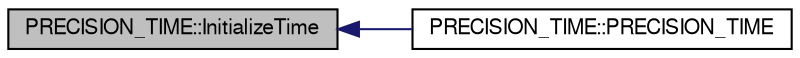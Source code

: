 digraph "PRECISION_TIME::InitializeTime"
{
  bgcolor="transparent";
  edge [fontname="FreeSans",fontsize="10",labelfontname="FreeSans",labelfontsize="10"];
  node [fontname="FreeSans",fontsize="10",shape=record];
  rankdir="LR";
  Node1 [label="PRECISION_TIME::InitializeTime",height=0.2,width=0.4,color="black", fillcolor="grey75", style="filled" fontcolor="black"];
  Node1 -> Node2 [dir="back",color="midnightblue",fontsize="10",style="solid",fontname="FreeSans"];
  Node2 [label="PRECISION_TIME::PRECISION_TIME",height=0.2,width=0.4,color="black",URL="$classPRECISION__TIME.html#ab0184cf7409c190ff0c64c4633c53477"];
}
